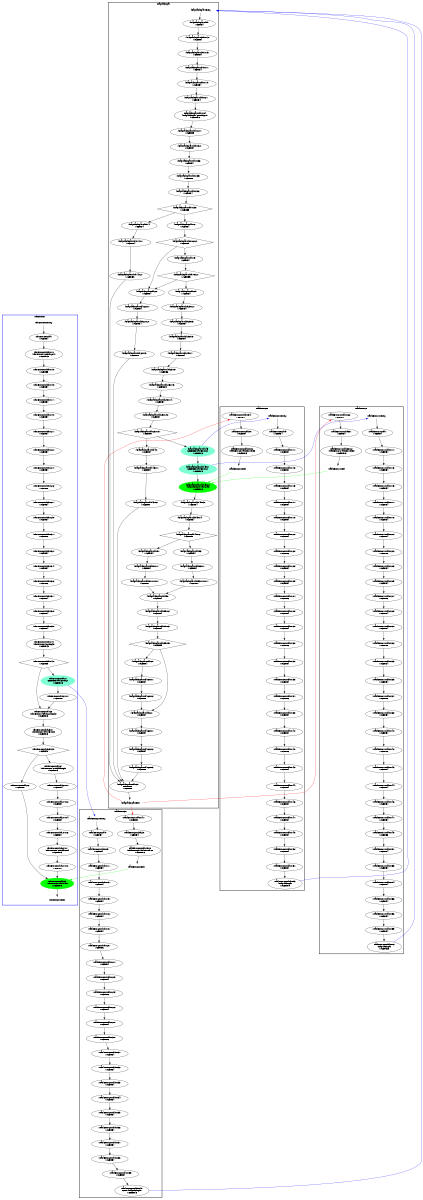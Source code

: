 digraph "CFG" {
fontsize=10;
orientation="portrait";
rankdir="TB";
size="10,8";
_thrFunc0___bb [fontsize=10, label="\"_thrFunc0___bb\"\nWCET=4", width="0.01"];
_thrFunc0___bb__10 [fontsize=10, label="_thrFunc0___bb__10\n(_thrFunc0_)get_thrpriv\nWCET=13", width="0.01"];
_thrFunc0___bb__13 [fontsize=10, label="\"_thrFunc0___bb__13\"\nWCET=5", width="0.01"];
_thrFunc0___bb__15 [fontsize=10, label="\"_thrFunc0___bb__15\"\nWCET=4", width="0.01"];
_thrFunc0___bb__17 [fontsize=10, label="\"_thrFunc0___bb__17\"\nWCET=4", width="0.01"];
_thrFunc0___bb__19 [fontsize=10, label="\"_thrFunc0___bb__19\"\nWCET=4", width="0.01"];
_thrFunc0___bb__21 [fontsize=10, label="\"_thrFunc0___bb__21\"\nWCET=4", width="0.01"];
_thrFunc0___bb__22 [fontsize=10, label="\"_thrFunc0___bb__22\"\nWCET=4", width="0.01"];
_thrFunc0___bb__24 [fontsize=10, label="\"_thrFunc0___bb__24\"\nWCET=4", width="0.01"];
_thrFunc0___bb__26 [fontsize=10, label="\"_thrFunc0___bb__26\"\nWCET=6", width="0.01"];
_thrFunc0___bb__27 [fontsize=10, label="\"_thrFunc0___bb__27\"\nWCET=4", width="0.01"];
_thrFunc0___bb__29 [fontsize=10, label="\"_thrFunc0___bb__29\"\nWCET=4", width="0.01"];
_thrFunc0___bb__31 [fontsize=10, label="\"_thrFunc0___bb__31\"\nWCET=6", width="0.01"];
_thrFunc0___bb__32 [fontsize=10, label="\"_thrFunc0___bb__32\"\nWCET=4", width="0.01"];
_thrFunc0___bb__34 [fontsize=10, label="\"_thrFunc0___bb__34\"\nWCET=4", width="0.01"];
_thrFunc0___bb__36 [fontsize=10, label="\"_thrFunc0___bb__36\"\nWCET=6", width="0.01"];
_thrFunc0___bb__37 [fontsize=10, label="\"_thrFunc0___bb__37\"\nWCET=4", width="0.01"];
_thrFunc0___bb__38 [fontsize=10, label="\"_thrFunc0___bb__38\"\nWCET=4", width="0.01"];
_thrFunc0___bb__39 [fontsize=10, label="\"_thrFunc0___bb__39\"\nWCET=4", width="0.01"];
_thrFunc0___bb__40 [fontsize=10, label="_thrFunc0___bb__40\n(_thrFunc0_)mysingle\nWCET=13", width="0.01"];
_thrFunc0___bb__42 [fontsize=10, label="\"_thrFunc0___bb__42\"\nWCET=5", shape=diamond, width="0.01"];
_thrFunc0___bb21 [color=aquamarine, fontsize=10, label="_thrFunc0___bb21\nCREATE _taskFunc2_\nWCET=13", style=filled, width="0.01"];
_thrFunc0___bb21__1 [fontsize=10, label="\"_thrFunc0___bb21__1\"\nWCET=0", width="0.01"];
_thrFunc0___bb23 [fontsize=10, label="_thrFunc0___bb23\n(_thrFunc0_)leaving_single\nWCET=13", width="0.01"];
_thrFunc0___bb23__1 [fontsize=10, label="_thrFunc0___bb23__1\n(_thrFunc0_)barrier_me\nWCET=13", width="0.01"];
_thrFunc0___bb23__3 [fontsize=10, label="\"_thrFunc0___bb23__3\"\nWCET=5", shape=diamond, width="0.01"];
_thrFunc0___bb26 [fontsize=10, label="\"_thrFunc0___bb26\"\nWCET=0", width="0.01"];
_thrFunc0___bb27 [fontsize=10, label="_thrFunc0___bb27\n(_thrFunc0_)critical_begin\nWCET=13", width="0.01"];
_thrFunc0___bb27__1 [fontsize=10, label="\"_thrFunc0___bb27__1\"\nWCET=4", width="0.01"];
_thrFunc0___bb27__2 [fontsize=10, label="\"_thrFunc0___bb27__2\"\nWCET=4", width="0.01"];
_thrFunc0___bb27__4 [fontsize=10, label="\"_thrFunc0___bb27__4\"\nWCET=4", width="0.01"];
_thrFunc0___bb27__6 [fontsize=10, label="\"_thrFunc0___bb27__6\"\nWCET=7", width="0.01"];
_thrFunc0___bb27__7 [fontsize=10, label="_thrFunc0___bb27__7\n(_thrFunc0_)critical_end\nWCET=13", width="0.01"];
_thrFunc0___bb27__8 [fontsize=10, label="\"_thrFunc0___bb27__8\"\nWCET=0", width="0.01"];
_thrFunc0___bb35 [color=green, fontsize=10, label="_thrFunc0___bb35\n(_thrFunc0_)taskwait\nWCET=13", style=filled, width="0.01"];
_thrFunc0__entry [color="white", fontsize=10, height="0.01", label="_thrFunc0__entry", width="0.01"];
_thrFunc0__exit [color="white", fontsize=10, label="_thrFunc0__exit", width="0.01"];
_taskFunc2___bb [fontsize=10, label="\"_taskFunc2___bb\"\nWCET=4", width="0.01"];
_taskFunc2___bb__9 [fontsize=10, label="\"_taskFunc2___bb__9\"\nWCET=4", width="0.01"];
_taskFunc2___bb__11 [fontsize=10, label="\"_taskFunc2___bb__11\"\nWCET=4", width="0.01"];
_taskFunc2___bb__13 [fontsize=10, label="\"_taskFunc2___bb__13\"\nWCET=4", width="0.01"];
_taskFunc2___bb__15 [fontsize=10, label="\"_taskFunc2___bb__15\"\nWCET=4", width="0.01"];
_taskFunc2___bb__16 [fontsize=10, label="\"_taskFunc2___bb__16\"\nWCET=4", width="0.01"];
_taskFunc2___bb__18 [fontsize=10, label="\"_taskFunc2___bb__18\"\nWCET=4", width="0.01"];
_taskFunc2___bb__20 [fontsize=10, label="\"_taskFunc2___bb__20\"\nWCET=6", width="0.01"];
_taskFunc2___bb__21 [fontsize=10, label="\"_taskFunc2___bb__21\"\nWCET=4", width="0.01"];
_taskFunc2___bb__23 [fontsize=10, label="\"_taskFunc2___bb__23\"\nWCET=4", width="0.01"];
_taskFunc2___bb__25 [fontsize=10, label="\"_taskFunc2___bb__25\"\nWCET=6", width="0.01"];
_taskFunc2___bb__26 [fontsize=10, label="\"_taskFunc2___bb__26\"\nWCET=4", width="0.01"];
_taskFunc2___bb__28 [fontsize=10, label="\"_taskFunc2___bb__28\"\nWCET=4", width="0.01"];
_taskFunc2___bb__30 [fontsize=10, label="\"_taskFunc2___bb__30\"\nWCET=6", width="0.01"];
_taskFunc2___bb__31 [fontsize=10, label="\"_taskFunc2___bb__31\"\nWCET=4", width="0.01"];
_taskFunc2___bb__32 [fontsize=10, label="\"_taskFunc2___bb__32\"\nWCET=4", width="0.01"];
_taskFunc2___bb__33 [fontsize=10, label="\"_taskFunc2___bb__33\"\nWCET=4", width="0.01"];
_taskFunc2___bb__34 [fontsize=10, label="\"_taskFunc2___bb__34\"\nWCET=4", width="0.01"];
_taskFunc2___bb__35 [fontsize=10, label="\"_taskFunc2___bb__35\"\nWCET=4", width="0.01"];
_taskFunc2___bb__36 [fontsize=10, label="\"_taskFunc2___bb__36\"\nWCET=4", width="0.01"];
_taskFunc2___bb__37 [fontsize=10, label="\"_taskFunc2___bb__37\"\nWCET=4", width="0.01"];
_taskFunc2___bb__38 [fontsize=10, label="\"_taskFunc2___bb__38\"\nWCET=4", width="0.01"];
_taskFunc2___bb__39 [fontsize=10, label="\"_taskFunc2___bb__39\"\nWCET=4", width="0.01"];
_taskFunc2___bb__40 [fontsize=10, label="_taskFunc2___bb__40\nCALL knapsack_par\nWCET=13", width="0.01"];
_taskFunc2___bb__41 [fontsize=10, label="\"_taskFunc2___bb__41\"\nWCET=0", width="0.01"];
_taskFunc2___bb23 [fontsize=10, label="\"_taskFunc2___bb23\"\nWCET=4", width="0.01"];
_taskFunc2___bb23__2 [fontsize=10, label="_taskFunc2___bb23__2\n(_taskFunc2_)taskenv_free\nWCET=13", width="0.01"];
_taskFunc2__entry [color="white", fontsize=10, height="0.01", label="_taskFunc2__entry", width="0.01"];
_taskFunc2__exit [color="white", fontsize=10, label="_taskFunc2__exit", width="0.01"];
knapsack_par__bb [fontsize=10, label="\"knapsack_par__bb\"\nWCET=4", width="0.01"];
knapsack_par__bb__13 [fontsize=10, label="\"knapsack_par__bb__13\"\nWCET=4", width="0.01"];
knapsack_par__bb__15 [fontsize=10, label="\"knapsack_par__bb__15\"\nWCET=4", width="0.01"];
knapsack_par__bb__17 [fontsize=10, label="\"knapsack_par__bb__17\"\nWCET=4", width="0.01"];
knapsack_par__bb__19 [fontsize=10, label="\"knapsack_par__bb__19\"\nWCET=4", width="0.01"];
knapsack_par__bb__21 [fontsize=10, label="\"knapsack_par__bb__21\"\nWCET=4", width="0.01"];
knapsack_par__bb__24 [fontsize=10, label="knapsack_par__bb__24\n(knapsack_par)get_thrpriv\nWCET=13", width="0.01"];
knapsack_par__bb__27 [fontsize=10, label="\"knapsack_par__bb__27\"\nWCET=5", width="0.01"];
knapsack_par__bb__32 [fontsize=10, label="\"knapsack_par__bb__32\"\nWCET=4", width="0.01"];
knapsack_par__bb__33 [fontsize=10, label="\"knapsack_par__bb__33\"\nWCET=4", width="0.01"];
knapsack_par__bb__35 [fontsize=10, label="\"knapsack_par__bb__35\"\nWCET=6", width="0.01"];
knapsack_par__bb__36 [fontsize=10, label="\"knapsack_par__bb__36\"\nWCET=4", width="0.01"];
knapsack_par__bb__38 [fontsize=10, label="\"knapsack_par__bb__38\"\nWCET=5", shape=diamond, width="0.01"];
knapsack_par__bb14 [fontsize=10, label="\"knapsack_par__bb14\"\nWCET=4", width="0.01"];
knapsack_par__bb14__1 [fontsize=10, label="\"knapsack_par__bb14__1\"\nWCET=4", width="0.01"];
knapsack_par__bb14__2 [fontsize=10, label="\"knapsack_par__bb14__2\"\nWCET=0", width="0.01"];
knapsack_par__bb16 [fontsize=10, label="\"knapsack_par__bb16\"\nWCET=4", width="0.01"];
knapsack_par__bb16__2 [fontsize=10, label="\"knapsack_par__bb16__2\"\nWCET=5", shape=diamond, width="0.01"];
knapsack_par__bb19 [fontsize=10, label="\"knapsack_par__bb19\"\nWCET=4", width="0.01"];
knapsack_par__bb19__2 [fontsize=10, label="\"knapsack_par__bb19__2\"\nWCET=5", shape=diamond, width="0.01"];
knapsack_par__bb22 [fontsize=10, label="\"knapsack_par__bb22\"\nWCET=4", width="0.01"];
knapsack_par__bb22__1 [fontsize=10, label="\"knapsack_par__bb22__1\"\nWCET=4", width="0.01"];
knapsack_par__bb22__2 [fontsize=10, label="\"knapsack_par__bb22__2\"\nWCET=4", width="0.01"];
knapsack_par__bb22__3 [fontsize=10, label="\"knapsack_par__bb22__3\"\nWCET=0", width="0.01"];
knapsack_par__bb25 [fontsize=10, label="\"knapsack_par__bb25\"\nWCET=4", width="0.01"];
knapsack_par__bb25__2 [fontsize=10, label="\"knapsack_par__bb25__2\"\nWCET=4", width="0.01"];
knapsack_par__bb25__3 [fontsize=10, label="\"knapsack_par__bb25__3\"\nWCET=4", width="0.01"];
knapsack_par__bb25__5 [fontsize=10, label="\"knapsack_par__bb25__5\"\nWCET=4", width="0.01"];
knapsack_par__bb25__7 [fontsize=10, label="\"knapsack_par__bb25__7\"\nWCET=4", width="0.01"];
knapsack_par__bb25__9 [fontsize=10, label="\"knapsack_par__bb25__9\"\nWCET=6", width="0.01"];
knapsack_par__bb25__13 [fontsize=10, label="\"knapsack_par__bb25__13\"\nWCET=20", width="0.01"];
knapsack_par__bb25__14 [fontsize=10, label="\"knapsack_par__bb25__14\"\nWCET=4", width="0.01"];
knapsack_par__bb25__15 [fontsize=10, label="\"knapsack_par__bb25__15\"\nWCET=4", width="0.01"];
knapsack_par__bb25__18 [fontsize=10, label="\"knapsack_par__bb25__18\"\nWCET=0", shape=diamond, width="0.01"];
knapsack_par__bb43 [fontsize=10, label="\"knapsack_par__bb43\"\nWCET=4", width="0.01"];
knapsack_par__bb43__1 [fontsize=10, label="\"knapsack_par__bb43__1\"\nWCET=4", width="0.01"];
knapsack_par__bb43__2 [fontsize=10, label="\"knapsack_par__bb43__2\"\nWCET=0", width="0.01"];
knapsack_par__bb45 [color=aquamarine, fontsize=10, label="knapsack_par__bb45\nCREATE _taskFunc0_\nWCET=13", style=filled, width="0.01"];
knapsack_par__bb45__1 [color=aquamarine, fontsize=10, label="knapsack_par__bb45__1\nCREATE _taskFunc1_\nWCET=13", style=filled, width="0.01"];
knapsack_par__bb45__2 [color=green, fontsize=10, label="knapsack_par__bb45__2\n(knapsack_par)taskwait\nWCET=13", style=filled, width="0.01"];
knapsack_par__bb45__3 [fontsize=10, label="\"knapsack_par__bb45__3\"\nWCET=4", width="0.01"];
knapsack_par__bb45__4 [fontsize=10, label="\"knapsack_par__bb45__4\"\nWCET=4", width="0.01"];
knapsack_par__bb45__6 [fontsize=10, label="\"knapsack_par__bb45__6\"\nWCET=5", shape=diamond, width="0.01"];
knapsack_par__bb51 [fontsize=10, label="\"knapsack_par__bb51\"\nWCET=4", width="0.01"];
knapsack_par__bb51__1 [fontsize=10, label="\"knapsack_par__bb51__1\"\nWCET=4", width="0.01"];
knapsack_par__bb51__1___1 [fontsize=10, label="\"knapsack_par__bb51__1___1\"\nWCET=0", width="0.01"];
knapsack_par__bb53 [fontsize=10, label="\"knapsack_par__bb53\"\nWCET=4", width="0.01"];
knapsack_par__bb53__1 [fontsize=10, label="\"knapsack_par__bb53__1\"\nWCET=4", width="0.01"];
knapsack_par__bb53__1___1 [fontsize=10, label="\"knapsack_par__bb53__1___1\"\nWCET=0", width="0.01"];
knapsack_par__bb55 [fontsize=10, label="\"knapsack_par__bb55\"\nWCET=4", width="0.01"];
knapsack_par__bb55__2 [fontsize=10, label="\"knapsack_par__bb55__2\"\nWCET=4", width="0.01"];
knapsack_par__bb55__3 [fontsize=10, label="\"knapsack_par__bb55__3\"\nWCET=4", width="0.01"];
knapsack_par__bb55__5 [fontsize=10, label="\"knapsack_par__bb55__5\"\nWCET=5", shape=diamond, width="0.01"];
knapsack_par__bb60 [fontsize=10, label="\"knapsack_par__bb60\"\nWCET=4", width="0.01"];
knapsack_par__bb60__1 [fontsize=10, label="\"knapsack_par__bb60__1\"\nWCET=4", width="0.01"];
knapsack_par__bb60__2 [fontsize=10, label="\"knapsack_par__bb60__2\"\nWCET=0", width="0.01"];
knapsack_par__bb62 [fontsize=10, label="\"knapsack_par__bb62\"\nWCET=4", width="0.01"];
knapsack_par__bb62__1 [fontsize=10, label="\"knapsack_par__bb62__1\"\nWCET=4", width="0.01"];
knapsack_par__bb62__2 [fontsize=10, label="\"knapsack_par__bb62__2\"\nWCET=4", width="0.01"];
knapsack_par__bb62__3 [fontsize=10, label="\"knapsack_par__bb62__3\"\nWCET=0", width="0.01"];
knapsack_par__bb65 [fontsize=10, label="\"knapsack_par__bb65\"\nRETURN\nWCET=0", width="0.01"];
knapsack_par_entry [color="white", fontsize=10, height="0.01", label="knapsack_par_entry", width="0.01"];
knapsack_par_exit [color="white", fontsize=10, label="knapsack_par_exit", width="0.01"];
_taskFunc0___bb [fontsize=10, label="\"_taskFunc0___bb\"\nWCET=4", width="0.01"];
_taskFunc0___bb__11 [fontsize=10, label="\"_taskFunc0___bb__11\"\nWCET=4", width="0.01"];
_taskFunc0___bb__13 [fontsize=10, label="\"_taskFunc0___bb__13\"\nWCET=4", width="0.01"];
_taskFunc0___bb__15 [fontsize=10, label="\"_taskFunc0___bb__15\"\nWCET=4", width="0.01"];
_taskFunc0___bb__17 [fontsize=10, label="\"_taskFunc0___bb__17\"\nWCET=4", width="0.01"];
_taskFunc0___bb__18 [fontsize=10, label="\"_taskFunc0___bb__18\"\nWCET=4", width="0.01"];
_taskFunc0___bb__20 [fontsize=10, label="\"_taskFunc0___bb__20\"\nWCET=4", width="0.01"];
_taskFunc0___bb__22 [fontsize=10, label="\"_taskFunc0___bb__22\"\nWCET=6", width="0.01"];
_taskFunc0___bb__23 [fontsize=10, label="\"_taskFunc0___bb__23\"\nWCET=4", width="0.01"];
_taskFunc0___bb__25 [fontsize=10, label="\"_taskFunc0___bb__25\"\nWCET=4", width="0.01"];
_taskFunc0___bb__27 [fontsize=10, label="\"_taskFunc0___bb__27\"\nWCET=6", width="0.01"];
_taskFunc0___bb__28 [fontsize=10, label="\"_taskFunc0___bb__28\"\nWCET=4", width="0.01"];
_taskFunc0___bb__30 [fontsize=10, label="\"_taskFunc0___bb__30\"\nWCET=4", width="0.01"];
_taskFunc0___bb__32 [fontsize=10, label="\"_taskFunc0___bb__32\"\nWCET=6", width="0.01"];
_taskFunc0___bb__33 [fontsize=10, label="\"_taskFunc0___bb__33\"\nWCET=4", width="0.01"];
_taskFunc0___bb__35 [fontsize=10, label="\"_taskFunc0___bb__35\"\nWCET=4", width="0.01"];
_taskFunc0___bb__37 [fontsize=10, label="\"_taskFunc0___bb__37\"\nWCET=6", width="0.01"];
_taskFunc0___bb__38 [fontsize=10, label="\"_taskFunc0___bb__38\"\nWCET=4", width="0.01"];
_taskFunc0___bb__40 [fontsize=10, label="\"_taskFunc0___bb__40\"\nWCET=4", width="0.01"];
_taskFunc0___bb__42 [fontsize=10, label="\"_taskFunc0___bb__42\"\nWCET=6", width="0.01"];
_taskFunc0___bb__43 [fontsize=10, label="\"_taskFunc0___bb__43\"\nWCET=4", width="0.01"];
_taskFunc0___bb__44 [fontsize=10, label="\"_taskFunc0___bb__44\"\nWCET=4", width="0.01"];
_taskFunc0___bb__46 [fontsize=10, label="\"_taskFunc0___bb__46\"\nWCET=4", width="0.01"];
_taskFunc0___bb__47 [fontsize=10, label="\"_taskFunc0___bb__47\"\nWCET=4", width="0.01"];
_taskFunc0___bb__49 [fontsize=10, label="\"_taskFunc0___bb__49\"\nWCET=4", width="0.01"];
_taskFunc0___bb__50 [fontsize=10, label="\"_taskFunc0___bb__50\"\nWCET=4", width="0.01"];
_taskFunc0___bb__51 [fontsize=10, label="\"_taskFunc0___bb__51\"\nWCET=4", width="0.01"];
_taskFunc0___bb__53 [fontsize=10, label="_taskFunc0___bb__53\n knapsack_par\nWCET=19", width="0.01"];
_taskFunc0___bb__54 [fontsize=10, label="\"_taskFunc0___bb__54\"\nWCET=0", width="0.01"];
_taskFunc0___bb30 [fontsize=10, label="\"_taskFunc0___bb30\"\nWCET=4", width="0.01"];
_taskFunc0___bb30__2 [fontsize=10, label="_taskFunc0___bb30__2\n(_taskFunc0_)taskenv_free\nWCET=13", width="0.01"];
_taskFunc0__entry [color="white", fontsize=10, height="0.01", label="_taskFunc0__entry", width="0.01"];
_taskFunc0__exit [color="white", fontsize=10, label="_taskFunc0__exit", width="0.01"];
_taskFunc1___bb [fontsize=10, label="\"_taskFunc1___bb\"\nWCET=4", width="0.01"];
_taskFunc1___bb__11 [fontsize=10, label="\"_taskFunc1___bb__11\"\nWCET=4", width="0.01"];
_taskFunc1___bb__13 [fontsize=10, label="\"_taskFunc1___bb__13\"\nWCET=4", width="0.01"];
_taskFunc1___bb__15 [fontsize=10, label="\"_taskFunc1___bb__15\"\nWCET=4", width="0.01"];
_taskFunc1___bb__17 [fontsize=10, label="\"_taskFunc1___bb__17\"\nWCET=4", width="0.01"];
_taskFunc1___bb__18 [fontsize=10, label="\"_taskFunc1___bb__18\"\nWCET=4", width="0.01"];
_taskFunc1___bb__20 [fontsize=10, label="\"_taskFunc1___bb__20\"\nWCET=4", width="0.01"];
_taskFunc1___bb__22 [fontsize=10, label="\"_taskFunc1___bb__22\"\nWCET=6", width="0.01"];
_taskFunc1___bb__23 [fontsize=10, label="\"_taskFunc1___bb__23\"\nWCET=4", width="0.01"];
_taskFunc1___bb__25 [fontsize=10, label="\"_taskFunc1___bb__25\"\nWCET=4", width="0.01"];
_taskFunc1___bb__27 [fontsize=10, label="\"_taskFunc1___bb__27\"\nWCET=6", width="0.01"];
_taskFunc1___bb__28 [fontsize=10, label="\"_taskFunc1___bb__28\"\nWCET=4", width="0.01"];
_taskFunc1___bb__30 [fontsize=10, label="\"_taskFunc1___bb__30\"\nWCET=4", width="0.01"];
_taskFunc1___bb__32 [fontsize=10, label="\"_taskFunc1___bb__32\"\nWCET=6", width="0.01"];
_taskFunc1___bb__33 [fontsize=10, label="\"_taskFunc1___bb__33\"\nWCET=4", width="0.01"];
_taskFunc1___bb__35 [fontsize=10, label="\"_taskFunc1___bb__35\"\nWCET=4", width="0.01"];
_taskFunc1___bb__37 [fontsize=10, label="\"_taskFunc1___bb__37\"\nWCET=6", width="0.01"];
_taskFunc1___bb__38 [fontsize=10, label="\"_taskFunc1___bb__38\"\nWCET=4", width="0.01"];
_taskFunc1___bb__40 [fontsize=10, label="\"_taskFunc1___bb__40\"\nWCET=4", width="0.01"];
_taskFunc1___bb__42 [fontsize=10, label="\"_taskFunc1___bb__42\"\nWCET=6", width="0.01"];
_taskFunc1___bb__43 [fontsize=10, label="\"_taskFunc1___bb__43\"\nWCET=4", width="0.01"];
_taskFunc1___bb__44 [fontsize=10, label="\"_taskFunc1___bb__44\"\nWCET=4", width="0.01"];
_taskFunc1___bb__46 [fontsize=10, label="\"_taskFunc1___bb__46\"\nWCET=4", width="0.01"];
_taskFunc1___bb__47 [fontsize=10, label="\"_taskFunc1___bb__47\"\nWCET=4", width="0.01"];
_taskFunc1___bb__49 [fontsize=10, label="\"_taskFunc1___bb__49\"\nWCET=6", width="0.01"];
_taskFunc1___bb__51 [fontsize=10, label="\"_taskFunc1___bb__51\"\nWCET=4", width="0.01"];
_taskFunc1___bb__53 [fontsize=10, label="\"_taskFunc1___bb__53\"\nWCET=4", width="0.01"];
_taskFunc1___bb__54 [fontsize=10, label="\"_taskFunc1___bb__54\"\nWCET=4", width="0.01"];
_taskFunc1___bb__56 [fontsize=10, label="\"_taskFunc1___bb__56\"\nWCET=4", width="0.01"];
_taskFunc1___bb__58 [fontsize=10, label="\"_taskFunc1___bb__58\"\nWCET=4", width="0.01"];
_taskFunc1___bb__59 [fontsize=10, label="\"_taskFunc1___bb__59\"\nWCET=4", width="0.01"];
_taskFunc1___bb__61 [fontsize=10, label="_taskFunc1___bb__61\n knapsack_par\nWCET=23", width="0.01"];
_taskFunc1___bb__62 [fontsize=10, label="\"_taskFunc1___bb__62\"\nWCET=0", width="0.01"];
_taskFunc1___bb38 [fontsize=10, label="\"_taskFunc1___bb38\"\nWCET=4", width="0.01"];
_taskFunc1___bb38__2 [fontsize=10, label="_taskFunc1___bb38__2\n(_taskFunc1_)taskenv_free\nWCET=13", width="0.01"];
_taskFunc1__entry [color="white", fontsize=10, height="0.01", label="_taskFunc1__entry", width="0.01"];
_taskFunc1__exit [color="white", fontsize=10, label="_taskFunc1__exit", width="0.01"];
_thrFunc0___bb -> _thrFunc0___bb__10  [key=0];
_thrFunc0___bb__10 -> _thrFunc0___bb__13  [key=0];
_thrFunc0___bb__13 -> _thrFunc0___bb__15  [key=0];
_thrFunc0___bb__15 -> _thrFunc0___bb__17  [key=0];
_thrFunc0___bb__17 -> _thrFunc0___bb__19  [key=0];
_thrFunc0___bb__19 -> _thrFunc0___bb__21  [key=0];
_thrFunc0___bb__21 -> _thrFunc0___bb__22  [key=0];
_thrFunc0___bb__22 -> _thrFunc0___bb__24  [key=0];
_thrFunc0___bb__24 -> _thrFunc0___bb__26  [key=0];
_thrFunc0___bb__26 -> _thrFunc0___bb__27  [key=0];
_thrFunc0___bb__27 -> _thrFunc0___bb__29  [key=0];
_thrFunc0___bb__29 -> _thrFunc0___bb__31  [key=0];
_thrFunc0___bb__31 -> _thrFunc0___bb__32  [key=0];
_thrFunc0___bb__32 -> _thrFunc0___bb__34  [key=0];
_thrFunc0___bb__34 -> _thrFunc0___bb__36  [key=0];
_thrFunc0___bb__36 -> _thrFunc0___bb__37  [key=0];
_thrFunc0___bb__37 -> _thrFunc0___bb__38  [key=0];
_thrFunc0___bb__38 -> _thrFunc0___bb__39  [key=0];
_thrFunc0___bb__39 -> _thrFunc0___bb__40  [key=0];
_thrFunc0___bb__40 -> _thrFunc0___bb__42  [key=0];
_thrFunc0___bb__42 -> _thrFunc0___bb21  [key=0];
_thrFunc0___bb__42 -> _thrFunc0___bb23  [key=0];
_thrFunc0___bb21 -> _thrFunc0___bb21__1  [key=0];
_thrFunc0___bb21 -> _taskFunc2__entry  [color=blue, key=0];
_thrFunc0___bb21__1 -> _thrFunc0___bb23  [key=0];
_thrFunc0___bb23 -> _thrFunc0___bb23__1  [key=0];
_thrFunc0___bb23__1 -> _thrFunc0___bb23__3  [key=0];
_thrFunc0___bb23__3 -> _thrFunc0___bb26  [key=0];
_thrFunc0___bb23__3 -> _thrFunc0___bb27  [key=0];
_thrFunc0___bb26 -> _thrFunc0___bb35  [key=0];
_thrFunc0___bb27 -> _thrFunc0___bb27__1  [key=0];
_thrFunc0___bb27__1 -> _thrFunc0___bb27__2  [key=0];
_thrFunc0___bb27__2 -> _thrFunc0___bb27__4  [key=0];
_thrFunc0___bb27__4 -> _thrFunc0___bb27__6  [key=0];
_thrFunc0___bb27__6 -> _thrFunc0___bb27__7  [key=0];
_thrFunc0___bb27__7 -> _thrFunc0___bb27__8  [key=0];
_thrFunc0___bb27__8 -> _thrFunc0___bb35  [key=0];
_thrFunc0___bb35 -> _thrFunc0__exit  [key=0];
_thrFunc0__entry -> _thrFunc0___bb  [key=0];
_taskFunc2___bb -> _taskFunc2___bb__9  [key=0];
_taskFunc2___bb__9 -> _taskFunc2___bb__11  [key=0];
_taskFunc2___bb__11 -> _taskFunc2___bb__13  [key=0];
_taskFunc2___bb__13 -> _taskFunc2___bb__15  [key=0];
_taskFunc2___bb__15 -> _taskFunc2___bb__16  [key=0];
_taskFunc2___bb__16 -> _taskFunc2___bb__18  [key=0];
_taskFunc2___bb__18 -> _taskFunc2___bb__20  [key=0];
_taskFunc2___bb__20 -> _taskFunc2___bb__21  [key=0];
_taskFunc2___bb__21 -> _taskFunc2___bb__23  [key=0];
_taskFunc2___bb__23 -> _taskFunc2___bb__25  [key=0];
_taskFunc2___bb__25 -> _taskFunc2___bb__26  [key=0];
_taskFunc2___bb__26 -> _taskFunc2___bb__28  [key=0];
_taskFunc2___bb__28 -> _taskFunc2___bb__30  [key=0];
_taskFunc2___bb__30 -> _taskFunc2___bb__31  [key=0];
_taskFunc2___bb__31 -> _taskFunc2___bb__32  [key=0];
_taskFunc2___bb__32 -> _taskFunc2___bb__33  [key=0];
_taskFunc2___bb__33 -> _taskFunc2___bb__34  [key=0];
_taskFunc2___bb__34 -> _taskFunc2___bb__35  [key=0];
_taskFunc2___bb__35 -> _taskFunc2___bb__36  [key=0];
_taskFunc2___bb__36 -> _taskFunc2___bb__37  [key=0];
_taskFunc2___bb__37 -> _taskFunc2___bb__38  [key=0];
_taskFunc2___bb__38 -> _taskFunc2___bb__39  [key=0];
_taskFunc2___bb__39 -> _taskFunc2___bb__40  [key=0];
_taskFunc2___bb__40 -> knapsack_par_entry  [color=blue, key=0];
_taskFunc2___bb__41 -> _taskFunc2___bb23  [key=0];
_taskFunc2___bb23 -> _taskFunc2___bb23__2  [key=0];
_taskFunc2___bb23__2 -> _taskFunc2__exit  [key=0];
_taskFunc2__entry -> _taskFunc2___bb  [key=0];
_taskFunc2__exit -> _thrFunc0___bb35  [color=green, key=0];
knapsack_par__bb -> knapsack_par__bb__13  [key=0];
knapsack_par__bb__13 -> knapsack_par__bb__15  [key=0];
knapsack_par__bb__15 -> knapsack_par__bb__17  [key=0];
knapsack_par__bb__17 -> knapsack_par__bb__19  [key=0];
knapsack_par__bb__19 -> knapsack_par__bb__21  [key=0];
knapsack_par__bb__21 -> knapsack_par__bb__24  [key=0];
knapsack_par__bb__24 -> knapsack_par__bb__27  [key=0];
knapsack_par__bb__27 -> knapsack_par__bb__32  [key=0];
knapsack_par__bb__32 -> knapsack_par__bb__33  [key=0];
knapsack_par__bb__33 -> knapsack_par__bb__35  [key=0];
knapsack_par__bb__35 -> knapsack_par__bb__36  [key=0];
knapsack_par__bb__36 -> knapsack_par__bb__38  [key=0];
knapsack_par__bb__38 -> knapsack_par__bb14  [key=0];
knapsack_par__bb__38 -> knapsack_par__bb16  [key=0];
knapsack_par__bb14 -> knapsack_par__bb14__1  [key=0];
knapsack_par__bb14__1 -> knapsack_par__bb14__2  [key=0];
knapsack_par__bb14__2 -> knapsack_par__bb65  [key=0];
knapsack_par__bb16 -> knapsack_par__bb16__2  [key=0];
knapsack_par__bb16__2 -> knapsack_par__bb22  [key=0];
knapsack_par__bb16__2 -> knapsack_par__bb19  [key=0];
knapsack_par__bb19 -> knapsack_par__bb19__2  [key=0];
knapsack_par__bb19__2 -> knapsack_par__bb22  [key=0];
knapsack_par__bb19__2 -> knapsack_par__bb25  [key=0];
knapsack_par__bb22 -> knapsack_par__bb22__1  [key=0];
knapsack_par__bb22__1 -> knapsack_par__bb22__2  [key=0];
knapsack_par__bb22__2 -> knapsack_par__bb22__3  [key=0];
knapsack_par__bb22__3 -> knapsack_par__bb65  [key=0];
knapsack_par__bb25 -> knapsack_par__bb25__2  [key=0];
knapsack_par__bb25__2 -> knapsack_par__bb25__3  [key=0];
knapsack_par__bb25__3 -> knapsack_par__bb25__5  [key=0];
knapsack_par__bb25__5 -> knapsack_par__bb25__7  [key=0];
knapsack_par__bb25__7 -> knapsack_par__bb25__9  [key=0];
knapsack_par__bb25__9 -> knapsack_par__bb25__13  [key=0];
knapsack_par__bb25__13 -> knapsack_par__bb25__14  [key=0];
knapsack_par__bb25__14 -> knapsack_par__bb25__15  [key=0];
knapsack_par__bb25__15 -> knapsack_par__bb25__18  [key=0];
knapsack_par__bb25__18 -> knapsack_par__bb43  [key=0];
knapsack_par__bb25__18 -> knapsack_par__bb45  [key=0];
knapsack_par__bb43 -> knapsack_par__bb43__1  [key=0];
knapsack_par__bb43__1 -> knapsack_par__bb43__2  [key=0];
knapsack_par__bb43__2 -> knapsack_par__bb65  [key=0];
knapsack_par__bb45 -> knapsack_par__bb45__1  [key=0];
knapsack_par__bb45 -> _taskFunc0__entry  [color=blue, key=0];
knapsack_par__bb45__1 -> knapsack_par__bb45__2  [key=0];
knapsack_par__bb45__1 -> _taskFunc1__entry  [color=blue, key=0];
knapsack_par__bb45__2 -> knapsack_par__bb45__3  [key=0];
knapsack_par__bb45__3 -> knapsack_par__bb45__4  [key=0];
knapsack_par__bb45__4 -> knapsack_par__bb45__6  [key=0];
knapsack_par__bb45__6 -> knapsack_par__bb51  [key=0];
knapsack_par__bb45__6 -> knapsack_par__bb53  [key=0];
knapsack_par__bb51 -> knapsack_par__bb51__1  [key=0];
knapsack_par__bb51__1 -> knapsack_par__bb51__1___1  [key=0];
knapsack_par__bb51__1___1 -> knapsack_par__bb55  [key=0];
knapsack_par__bb53 -> knapsack_par__bb53__1  [key=0];
knapsack_par__bb53__1 -> knapsack_par__bb53__1___1  [key=0];
knapsack_par__bb53__1___1 -> knapsack_par__bb55  [key=0];
knapsack_par__bb55 -> knapsack_par__bb55__2  [key=0];
knapsack_par__bb55__2 -> knapsack_par__bb55__3  [key=0];
knapsack_par__bb55__3 -> knapsack_par__bb55__5  [key=0];
knapsack_par__bb55__5 -> knapsack_par__bb60  [key=0];
knapsack_par__bb55__5 -> knapsack_par__bb62  [key=0];
knapsack_par__bb60 -> knapsack_par__bb60__1  [key=0];
knapsack_par__bb60__1 -> knapsack_par__bb60__2  [key=0];
knapsack_par__bb60__2 -> knapsack_par__bb62  [key=0];
knapsack_par__bb62 -> knapsack_par__bb62__1  [key=0];
knapsack_par__bb62__1 -> knapsack_par__bb62__2  [key=0];
knapsack_par__bb62__2 -> knapsack_par__bb62__3  [key=0];
knapsack_par__bb62__3 -> knapsack_par__bb65  [key=0];
knapsack_par__bb65 -> knapsack_par_exit  [key=0];
knapsack_par_entry -> knapsack_par__bb  [key=0];
knapsack_par_exit -> _taskFunc2___bb__41  [color=red, key=0];
knapsack_par_exit -> _taskFunc0___bb__54  [color=red, key=0];
knapsack_par_exit -> _taskFunc1___bb__62  [color=red, key=0];
_taskFunc0___bb -> _taskFunc0___bb__11  [key=0];
_taskFunc0___bb__11 -> _taskFunc0___bb__13  [key=0];
_taskFunc0___bb__13 -> _taskFunc0___bb__15  [key=0];
_taskFunc0___bb__15 -> _taskFunc0___bb__17  [key=0];
_taskFunc0___bb__17 -> _taskFunc0___bb__18  [key=0];
_taskFunc0___bb__18 -> _taskFunc0___bb__20  [key=0];
_taskFunc0___bb__20 -> _taskFunc0___bb__22  [key=0];
_taskFunc0___bb__22 -> _taskFunc0___bb__23  [key=0];
_taskFunc0___bb__23 -> _taskFunc0___bb__25  [key=0];
_taskFunc0___bb__25 -> _taskFunc0___bb__27  [key=0];
_taskFunc0___bb__27 -> _taskFunc0___bb__28  [key=0];
_taskFunc0___bb__28 -> _taskFunc0___bb__30  [key=0];
_taskFunc0___bb__30 -> _taskFunc0___bb__32  [key=0];
_taskFunc0___bb__32 -> _taskFunc0___bb__33  [key=0];
_taskFunc0___bb__33 -> _taskFunc0___bb__35  [key=0];
_taskFunc0___bb__35 -> _taskFunc0___bb__37  [key=0];
_taskFunc0___bb__37 -> _taskFunc0___bb__38  [key=0];
_taskFunc0___bb__38 -> _taskFunc0___bb__40  [key=0];
_taskFunc0___bb__40 -> _taskFunc0___bb__42  [key=0];
_taskFunc0___bb__42 -> _taskFunc0___bb__43  [key=0];
_taskFunc0___bb__43 -> _taskFunc0___bb__44  [key=0];
_taskFunc0___bb__44 -> _taskFunc0___bb__46  [key=0];
_taskFunc0___bb__46 -> _taskFunc0___bb__47  [key=0];
_taskFunc0___bb__47 -> _taskFunc0___bb__49  [key=0];
_taskFunc0___bb__49 -> _taskFunc0___bb__50  [key=0];
_taskFunc0___bb__50 -> _taskFunc0___bb__51  [key=0];
_taskFunc0___bb__51 -> _taskFunc0___bb__53  [key=0];
_taskFunc0___bb__53 -> knapsack_par_entry  [color=blue, key=0];
_taskFunc0___bb__54 -> _taskFunc0___bb30  [key=0];
_taskFunc0___bb30 -> _taskFunc0___bb30__2  [key=0];
_taskFunc0___bb30__2 -> _taskFunc0__exit  [key=0];
_taskFunc0__entry -> _taskFunc0___bb  [key=0];
_taskFunc0__exit -> knapsack_par__bb45__2  [color=green, key=0];
_taskFunc1___bb -> _taskFunc1___bb__11  [key=0];
_taskFunc1___bb__11 -> _taskFunc1___bb__13  [key=0];
_taskFunc1___bb__13 -> _taskFunc1___bb__15  [key=0];
_taskFunc1___bb__15 -> _taskFunc1___bb__17  [key=0];
_taskFunc1___bb__17 -> _taskFunc1___bb__18  [key=0];
_taskFunc1___bb__18 -> _taskFunc1___bb__20  [key=0];
_taskFunc1___bb__20 -> _taskFunc1___bb__22  [key=0];
_taskFunc1___bb__22 -> _taskFunc1___bb__23  [key=0];
_taskFunc1___bb__23 -> _taskFunc1___bb__25  [key=0];
_taskFunc1___bb__25 -> _taskFunc1___bb__27  [key=0];
_taskFunc1___bb__27 -> _taskFunc1___bb__28  [key=0];
_taskFunc1___bb__28 -> _taskFunc1___bb__30  [key=0];
_taskFunc1___bb__30 -> _taskFunc1___bb__32  [key=0];
_taskFunc1___bb__32 -> _taskFunc1___bb__33  [key=0];
_taskFunc1___bb__33 -> _taskFunc1___bb__35  [key=0];
_taskFunc1___bb__35 -> _taskFunc1___bb__37  [key=0];
_taskFunc1___bb__37 -> _taskFunc1___bb__38  [key=0];
_taskFunc1___bb__38 -> _taskFunc1___bb__40  [key=0];
_taskFunc1___bb__40 -> _taskFunc1___bb__42  [key=0];
_taskFunc1___bb__42 -> _taskFunc1___bb__43  [key=0];
_taskFunc1___bb__43 -> _taskFunc1___bb__44  [key=0];
_taskFunc1___bb__44 -> _taskFunc1___bb__46  [key=0];
_taskFunc1___bb__46 -> _taskFunc1___bb__47  [key=0];
_taskFunc1___bb__47 -> _taskFunc1___bb__49  [key=0];
_taskFunc1___bb__49 -> _taskFunc1___bb__51  [key=0];
_taskFunc1___bb__51 -> _taskFunc1___bb__53  [key=0];
_taskFunc1___bb__53 -> _taskFunc1___bb__54  [key=0];
_taskFunc1___bb__54 -> _taskFunc1___bb__56  [key=0];
_taskFunc1___bb__56 -> _taskFunc1___bb__58  [key=0];
_taskFunc1___bb__58 -> _taskFunc1___bb__59  [key=0];
_taskFunc1___bb__59 -> _taskFunc1___bb__61  [key=0];
_taskFunc1___bb__61 -> knapsack_par_entry  [color=blue, key=0];
_taskFunc1___bb__62 -> _taskFunc1___bb38  [key=0];
_taskFunc1___bb38 -> _taskFunc1___bb38__2  [key=0];
_taskFunc1___bb38__2 -> _taskFunc1__exit  [key=0];
_taskFunc1__entry -> _taskFunc1___bb  [key=0];
_taskFunc1__exit -> knapsack_par__bb45__2  [color=green, key=0];
subgraph "cluster__thrFunc0_" {
label=_thrFunc0_
style="bold"
color="blue"
"_thrFunc0___bb"
"_thrFunc0___bb__10"
"_thrFunc0___bb__13"
"_thrFunc0___bb__15"
"_thrFunc0___bb__17"
"_thrFunc0___bb__19"
"_thrFunc0___bb__21"
"_thrFunc0___bb__22"
"_thrFunc0___bb__24"
"_thrFunc0___bb__26"
"_thrFunc0___bb__27"
"_thrFunc0___bb__29"
"_thrFunc0___bb__31"
"_thrFunc0___bb__32"
"_thrFunc0___bb__34"
"_thrFunc0___bb__36"
"_thrFunc0___bb__37"
"_thrFunc0___bb__38"
"_thrFunc0___bb__39"
"_thrFunc0___bb__40"
"_thrFunc0___bb__42"
"_thrFunc0___bb21"
"_thrFunc0___bb21__1"
"_thrFunc0___bb23"
"_thrFunc0___bb23__1"
"_thrFunc0___bb23__3"
"_thrFunc0___bb26"
"_thrFunc0___bb27"
"_thrFunc0___bb27__1"
"_thrFunc0___bb27__2"
"_thrFunc0___bb27__4"
"_thrFunc0___bb27__6"
"_thrFunc0___bb27__7"
"_thrFunc0___bb27__8"
"_thrFunc0___bb35"

"_thrFunc0__entry"
"_thrFunc0__exit"
}
subgraph "cluster__taskFunc2_" {
label=_taskFunc2_
style="bold"
"_taskFunc2___bb"
"_taskFunc2___bb__9"
"_taskFunc2___bb__11"
"_taskFunc2___bb__13"
"_taskFunc2___bb__15"
"_taskFunc2___bb__16"
"_taskFunc2___bb__18"
"_taskFunc2___bb__20"
"_taskFunc2___bb__21"
"_taskFunc2___bb__23"
"_taskFunc2___bb__25"
"_taskFunc2___bb__26"
"_taskFunc2___bb__28"
"_taskFunc2___bb__30"
"_taskFunc2___bb__31"
"_taskFunc2___bb__32"
"_taskFunc2___bb__33"
"_taskFunc2___bb__34"
"_taskFunc2___bb__35"
"_taskFunc2___bb__36"
"_taskFunc2___bb__37"
"_taskFunc2___bb__38"
"_taskFunc2___bb__39"
"_taskFunc2___bb__40"
"_taskFunc2___bb__41"
"_taskFunc2___bb23"
"_taskFunc2___bb23__2"

"_taskFunc2__entry"
"_taskFunc2__exit"
}
subgraph "cluster_knapsack_par" {
label=knapsack_par
style="bold"
"knapsack_par__bb"
"knapsack_par__bb__13"
"knapsack_par__bb__15"
"knapsack_par__bb__17"
"knapsack_par__bb__19"
"knapsack_par__bb__21"
"knapsack_par__bb__24"
"knapsack_par__bb__27"
"knapsack_par__bb__32"
"knapsack_par__bb__33"
"knapsack_par__bb__35"
"knapsack_par__bb__36"
"knapsack_par__bb__38"
"knapsack_par__bb14"
"knapsack_par__bb14__1"
"knapsack_par__bb14__2"
"knapsack_par__bb16"
"knapsack_par__bb16__2"
"knapsack_par__bb19"
"knapsack_par__bb19__2"
"knapsack_par__bb22"
"knapsack_par__bb22__1"
"knapsack_par__bb22__2"
"knapsack_par__bb22__3"
"knapsack_par__bb25"
"knapsack_par__bb25__2"
"knapsack_par__bb25__3"
"knapsack_par__bb25__5"
"knapsack_par__bb25__7"
"knapsack_par__bb25__9"
"knapsack_par__bb25__13"
"knapsack_par__bb25__14"
"knapsack_par__bb25__15"
"knapsack_par__bb25__18"
"knapsack_par__bb43"
"knapsack_par__bb43__1"
"knapsack_par__bb43__2"
"knapsack_par__bb45"
"knapsack_par__bb45__1"
"knapsack_par__bb45__2"
"knapsack_par__bb45__3"
"knapsack_par__bb45__4"
"knapsack_par__bb45__6"
"knapsack_par__bb51"
"knapsack_par__bb51__1"
"knapsack_par__bb51__1___1"
"knapsack_par__bb53"
"knapsack_par__bb53__1"
"knapsack_par__bb53__1___1"
"knapsack_par__bb55"
"knapsack_par__bb55__2"
"knapsack_par__bb55__3"
"knapsack_par__bb55__5"
"knapsack_par__bb60"
"knapsack_par__bb60__1"
"knapsack_par__bb60__2"
"knapsack_par__bb62"
"knapsack_par__bb62__1"
"knapsack_par__bb62__2"
"knapsack_par__bb62__3"
"knapsack_par__bb65"
"knapsack_par_entry"
"knapsack_par_exit"
}
subgraph "cluster__taskFunc0_" {
label=_taskFunc0_
style="bold"
"_taskFunc0___bb"
"_taskFunc0___bb__11"
"_taskFunc0___bb__13"
"_taskFunc0___bb__15"
"_taskFunc0___bb__17"
"_taskFunc0___bb__18"
"_taskFunc0___bb__20"
"_taskFunc0___bb__22"
"_taskFunc0___bb__23"
"_taskFunc0___bb__25"
"_taskFunc0___bb__27"
"_taskFunc0___bb__28"
"_taskFunc0___bb__30"
"_taskFunc0___bb__32"
"_taskFunc0___bb__33"
"_taskFunc0___bb__35"
"_taskFunc0___bb__37"
"_taskFunc0___bb__38"
"_taskFunc0___bb__40"
"_taskFunc0___bb__42"
"_taskFunc0___bb__43"
"_taskFunc0___bb__44"
"_taskFunc0___bb__46"
"_taskFunc0___bb__47"
"_taskFunc0___bb__49"
"_taskFunc0___bb__50"
"_taskFunc0___bb__51"
"_taskFunc0___bb__53"
"_taskFunc0___bb__54"
"_taskFunc0___bb30"
"_taskFunc0___bb30__2"

"_taskFunc0__entry"
"_taskFunc0__exit"
}
subgraph "cluster__taskFunc1_" {
label=_taskFunc1_
style="bold"
"_taskFunc1___bb"
"_taskFunc1___bb__11"
"_taskFunc1___bb__13"
"_taskFunc1___bb__15"
"_taskFunc1___bb__17"
"_taskFunc1___bb__18"
"_taskFunc1___bb__20"
"_taskFunc1___bb__22"
"_taskFunc1___bb__23"
"_taskFunc1___bb__25"
"_taskFunc1___bb__27"
"_taskFunc1___bb__28"
"_taskFunc1___bb__30"
"_taskFunc1___bb__32"
"_taskFunc1___bb__33"
"_taskFunc1___bb__35"
"_taskFunc1___bb__37"
"_taskFunc1___bb__38"
"_taskFunc1___bb__40"
"_taskFunc1___bb__42"
"_taskFunc1___bb__43"
"_taskFunc1___bb__44"
"_taskFunc1___bb__46"
"_taskFunc1___bb__47"
"_taskFunc1___bb__49"
"_taskFunc1___bb__51"
"_taskFunc1___bb__53"
"_taskFunc1___bb__54"
"_taskFunc1___bb__56"
"_taskFunc1___bb__58"
"_taskFunc1___bb__59"
"_taskFunc1___bb__61"
"_taskFunc1___bb__62"
"_taskFunc1___bb38"
"_taskFunc1___bb38__2"

"_taskFunc1__entry"
"_taskFunc1__exit"
}
}

